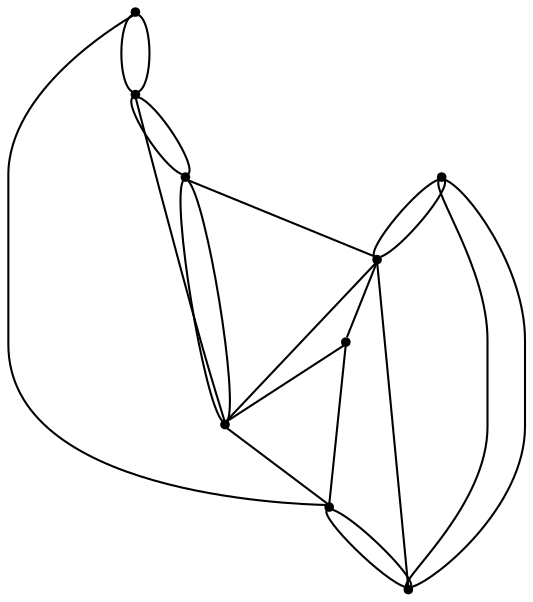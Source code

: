 graph {
  node [shape=point,comment="{\"directed\":false,\"doi\":\"10.1007/978-3-319-27261-0_37\",\"figure\":\"3 (1)\"}"]

  v0 [pos="1493.4952845420203,2074.471884220736"]
  v1 [pos="1430.5862454988012,2066.800035650207"]
  v2 [pos="1428.1733194008366,2048.8744896280123"]
  v3 [pos="1396.7079262598008,2045.4259412357578"]
  v4 [pos="1195.5904151764541,2073.878166441183"]
  v5 [pos="994.4709169550545,2102.3353832762214"]
  v6 [pos="960.5957135485212,2080.9582684489487"]
  v7 [pos="963.007558643385,2098.8807940583206"]
  v8 [pos="896.0218661415535,2072.3631909567835"]

  v8 -- v6 [id="-2",pos="896.0218661415535,2072.3631909567835 960.5957135485212,2080.9582684489487 960.5957135485212,2080.9582684489487 960.5957135485212,2080.9582684489487"]
  v8 -- v0 [id="-3",pos="896.0218661415535,2072.3631909567835 969.7753216302862,2149.150637455894 969.7753216302862,2149.150637455894 969.7753216302862,2149.150637455894 1421.4056358994576,2149.150637455894 1421.4056358994576,2149.150637455894 1421.4056358994576,2149.150637455894 1493.4952845420203,2074.471884220736 1493.4952845420203,2074.471884220736 1493.4952845420203,2074.471884220736"]
  v6 -- v5 [id="-4",pos="960.5957135485212,2080.9582684489487 990.1369052729141,2084.1243923453394 990.1369052729141,2084.1243923453394 990.1369052729141,2084.1243923453394 994.4709169550545,2102.3353832762214 994.4709169550545,2102.3353832762214 994.4709169550545,2102.3353832762214"]
  v7 -- v6 [id="-6",pos="963.007558643385,2098.8807940583206 960.5957135485212,2080.9582684489487 960.5957135485212,2080.9582684489487 960.5957135485212,2080.9582684489487"]
  v4 -- v8 [id="-7",pos="1195.5904151764541,2073.878166441183 969.7753216302862,1998.6076666432618 969.7753216302862,1998.6076666432618 969.7753216302862,1998.6076666432618 896.0218661415535,2072.3631909567835 896.0218661415535,2072.3631909567835 896.0218661415535,2072.3631909567835"]
  v3 -- v8 [id="-9",pos="1396.7079262598008,2045.4259412357578 969.7753852187038,1998.6119906026715 969.7753852187038,1998.6119906026715 969.7753852187038,1998.6119906026715 896.0218661415535,2072.3631909567835 896.0218661415535,2072.3631909567835 896.0218661415535,2072.3631909567835"]
  v3 -- v2 [id="-10",pos="1396.7079262598008,2045.4259412357578 1428.1733194008366,2048.8744896280123 1428.1733194008366,2048.8744896280123 1428.1733194008366,2048.8744896280123"]
  v7 -- v5 [id="-11",pos="963.007558643385,2098.8807940583206 994.4709169550545,2102.3353832762214 994.4709169550545,2102.3353832762214 994.4709169550545,2102.3353832762214"]
  v3 -- v1 [id="-12",pos="1396.7079262598008,2045.4259412357578 1401.0399190096794,2063.6298421449605 1401.0399190096794,2063.6298421449605 1401.0399190096794,2063.6298421449605 1430.5862454988012,2066.800035650207 1430.5862454988012,2066.800035650207 1430.5862454988012,2066.800035650207"]
  v3 -- v5 [id="-13",pos="1396.7079262598008,2045.4259412357578 1421.4056358994576,2149.154961415304 1421.4056358994576,2149.154961415304 1421.4056358994576,2149.154961415304 994.4709169550545,2102.3353832762214 994.4709169550545,2102.3353832762214 994.4709169550545,2102.3353832762214"]
  v2 -- v5 [id="-16",pos="1428.1733194008366,2048.8744896280123 1421.4056358994576,1998.6119906026715 1421.4056358994576,1998.6119906026715 1421.4056358994576,1998.6119906026715 969.7753216302862,1998.6076666432618 969.7753216302862,1998.6076666432618 969.7753216302862,1998.6076666432618 994.4709169550545,2102.3353832762214 994.4709169550545,2102.3353832762214 994.4709169550545,2102.3353832762214"]
  v2 -- v1 [id="-17",pos="1428.1733194008366,2048.8744896280123 1430.5862454988012,2066.800035650207 1430.5862454988012,2066.800035650207 1430.5862454988012,2066.800035650207"]
  v0 -- v1 [id="-21",pos="1493.4952845420203,2074.471884220736 1479.9233740458444,2080.4047868542975 1460.554045794905,2088.76074518773 1447.5556096167081,2089.541804784749 1432.0948489144753,2090.467004923176 1425.6480007745909,2080.669675952162 1428.8985135104724,2072.11841034284 1429.5016868047503,2070.5295882757728 1430.439637558496,2068.9839195748455 1430.5862454988012,2066.800035650207"]
  v0 -- v1 [id="-23",pos="1493.4952845420203,2074.471884220736 1430.5862454988012,2066.800035650207 1430.5862454988012,2066.800035650207 1430.5862454988012,2066.800035650207"]
  v1 -- v2 [id="-27",pos="1430.5862454988012,2066.800035650207 1436.5512165650064,2061.0259108307587 1445.3215665254004,2055.8340743747017 1446.3428513143735,2053.940739334469 1447.6097869485866,2051.6070730059287 1437.1997270872628,2054.245069771755 1428.1733194008366,2048.8744896280123"]
  v8 -- v6 [id="-29",pos="896.0218661415535,2072.3631909567835 897.1424164904523,2068.253695310994 899.2348434889682,2067.6151302365397 901.3644219225914,2066.884257477241 915.4541527508397,2062.050325207605 931.1650066998785,2053.182393159151 943.3086140044825,2055.0658590079624 955.4563545562369,2056.957972775593 964.0327152164062,2069.605554049345 960.5957135485212,2080.9582684489487"]
  v7 -- v6 [id="-30",pos="963.007558643385,2098.8807940583206 954.5292966222661,2093.117093804119 945.9740299461969,2092.6461439694413 946.5591267403639,2090.9961812497727 947.2300481354945,2089.1125882256847 959.919562006035,2085.6787285778964 960.5957135485212,2080.9582684489487"]
  v7 -- v5 [id="-31",pos="963.007558643385,2098.8807940583206 964.9608272710484,2098.1810828438383 966.3068926775145,2098.9137581757927 967.6374790272827,2099.747493569438 978.0349483819023,2106.2610297192396 987.4906732704159,2118.950324483769 992.0996889619953,2111.3950956420285 993.2595364730289,2109.4948911305355 994.112209661816,2106.3129650803758 994.4709169550545,2102.3353832762214"]
  v5 -- v4 [id="-32",pos="994.4709169550545,2102.3353832762214 998.149382416279,2091.2250254264522 1002.6144540947517,2074.4960858946774 1020.8959582701616,2069.868043820577 1045.3207146268503,2063.6921580305725 1094.3993999976105,2079.123606112594 1137.6603810331899,2079.8612227178005 1157.897406693621,2080.2063043635303 1176.8583949772376,2077.3372129798067 1195.5904151764541,2073.878166441183"]
  v4 -- v3 [id="-33",pos="1195.5904151764541,2073.878166441183 1216.9067432053394,2069.9708008521534 1237.927957015072,2065.303831174101 1260.20492737654,2063.771388227994 1302.0616217956785,2060.9042216134467 1348.3606030751928,2069.109697645259 1372.1728122041975,2063.054628368176 1385.5671083022928,2059.648651899817 1391.8477368150993,2051.730590006368 1396.7079262598008,2045.4259412357578"]
  v3 -- v2 [id="-34",pos="1396.7079262598008,2045.4259412357578 1398.754188624922,2039.4953432704688 1400.3264808087656,2034.768978929942 1402.6693086247703,2033.2794623462582 1408.0243436327817,2029.8706562279913 1417.4049070115764,2043.3808674040042 1428.1733194008366,2048.8744896280123"]
}